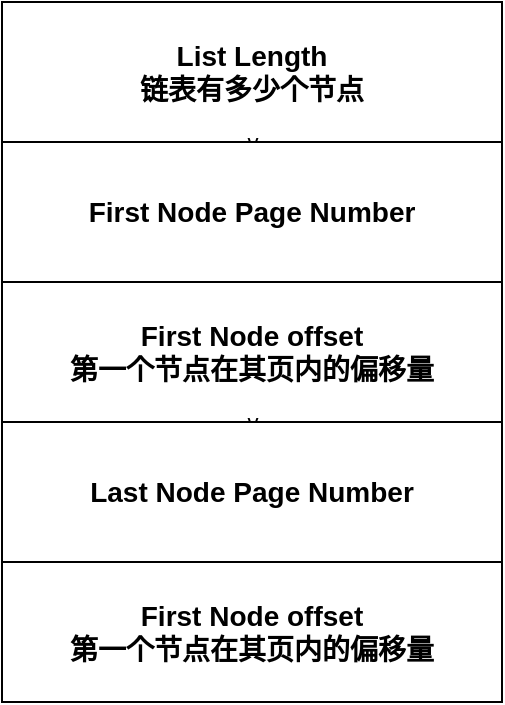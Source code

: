 <mxfile version="15.2.7" type="device"><diagram id="lIzupKwEe0tt4EnCx0N3" name="第 1 页"><mxGraphModel dx="1024" dy="592" grid="1" gridSize="10" guides="1" tooltips="1" connect="1" arrows="1" fold="1" page="1" pageScale="1" pageWidth="827" pageHeight="1169" math="0" shadow="0"><root><mxCell id="0"/><mxCell id="1" parent="0"/><mxCell id="0pIBCpILiQpbZ07rSvEg-1" value="&lt;b&gt;&lt;font style=&quot;font-size: 14px&quot;&gt;List Length&lt;br&gt;链表有多少个节点&lt;br&gt;&lt;/font&gt;&lt;/b&gt;" style="rounded=0;whiteSpace=wrap;html=1;" vertex="1" parent="1"><mxGeometry x="260" y="70" width="250" height="70" as="geometry"/></mxCell><mxCell id="0pIBCpILiQpbZ07rSvEg-2" value="v" style="edgeStyle=orthogonalEdgeStyle;rounded=0;orthogonalLoop=1;jettySize=auto;html=1;exitX=0.5;exitY=1;exitDx=0;exitDy=0;" edge="1" parent="1" source="0pIBCpILiQpbZ07rSvEg-1" target="0pIBCpILiQpbZ07rSvEg-1"><mxGeometry relative="1" as="geometry"/></mxCell><mxCell id="0pIBCpILiQpbZ07rSvEg-3" value="&lt;b&gt;&lt;font style=&quot;font-size: 14px&quot;&gt;First Node Page Number&lt;br&gt;&lt;/font&gt;&lt;/b&gt;" style="rounded=0;whiteSpace=wrap;html=1;" vertex="1" parent="1"><mxGeometry x="260" y="140" width="250" height="70" as="geometry"/></mxCell><mxCell id="0pIBCpILiQpbZ07rSvEg-4" value="&lt;b&gt;&lt;font style=&quot;font-size: 14px&quot;&gt;First Node offset&lt;br&gt;第一个节点在其页内的偏移量&lt;br&gt;&lt;/font&gt;&lt;/b&gt;" style="rounded=0;whiteSpace=wrap;html=1;" vertex="1" parent="1"><mxGeometry x="260" y="210" width="250" height="70" as="geometry"/></mxCell><mxCell id="0pIBCpILiQpbZ07rSvEg-5" value="v" style="edgeStyle=orthogonalEdgeStyle;rounded=0;orthogonalLoop=1;jettySize=auto;html=1;exitX=0.5;exitY=1;exitDx=0;exitDy=0;" edge="1" parent="1"><mxGeometry relative="1" as="geometry"><mxPoint x="385" y="280" as="sourcePoint"/><mxPoint x="385" y="280" as="targetPoint"/></mxGeometry></mxCell><mxCell id="0pIBCpILiQpbZ07rSvEg-6" value="&lt;b&gt;&lt;font style=&quot;font-size: 14px&quot;&gt;Last Node Page Number&lt;br&gt;&lt;/font&gt;&lt;/b&gt;" style="rounded=0;whiteSpace=wrap;html=1;" vertex="1" parent="1"><mxGeometry x="260" y="280" width="250" height="70" as="geometry"/></mxCell><mxCell id="0pIBCpILiQpbZ07rSvEg-7" value="&lt;b&gt;&lt;font style=&quot;font-size: 14px&quot;&gt;First Node offset&lt;br&gt;第一个节点在其页内的偏移量&lt;br&gt;&lt;/font&gt;&lt;/b&gt;" style="rounded=0;whiteSpace=wrap;html=1;" vertex="1" parent="1"><mxGeometry x="260" y="350" width="250" height="70" as="geometry"/></mxCell></root></mxGraphModel></diagram></mxfile>